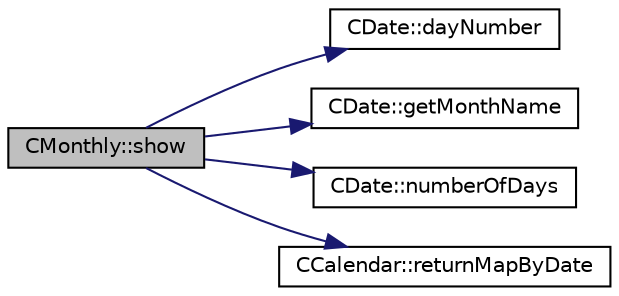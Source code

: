 digraph "CMonthly::show"
{
 // LATEX_PDF_SIZE
  edge [fontname="Helvetica",fontsize="10",labelfontname="Helvetica",labelfontsize="10"];
  node [fontname="Helvetica",fontsize="10",shape=record];
  rankdir="LR";
  Node1 [label="CMonthly::show",height=0.2,width=0.4,color="black", fillcolor="grey75", style="filled", fontcolor="black",tooltip=" "];
  Node1 -> Node2 [color="midnightblue",fontsize="10",style="solid",fontname="Helvetica"];
  Node2 [label="CDate::dayNumber",height=0.2,width=0.4,color="black", fillcolor="white", style="filled",URL="$classCDate.html#a471e0b949ef06f2dbc45dcf26c6d8c23",tooltip=" "];
  Node1 -> Node3 [color="midnightblue",fontsize="10",style="solid",fontname="Helvetica"];
  Node3 [label="CDate::getMonthName",height=0.2,width=0.4,color="black", fillcolor="white", style="filled",URL="$classCDate.html#a3fab11307b171e155455b66193821eb8",tooltip=" "];
  Node1 -> Node4 [color="midnightblue",fontsize="10",style="solid",fontname="Helvetica"];
  Node4 [label="CDate::numberOfDays",height=0.2,width=0.4,color="black", fillcolor="white", style="filled",URL="$classCDate.html#a14125ca46ce83ccd3f4b9d9f873caf6d",tooltip=" "];
  Node1 -> Node5 [color="midnightblue",fontsize="10",style="solid",fontname="Helvetica"];
  Node5 [label="CCalendar::returnMapByDate",height=0.2,width=0.4,color="black", fillcolor="white", style="filled",URL="$classCCalendar.html#a6dcbdf6dedfadc8905159e522a87cead",tooltip=" "];
}
